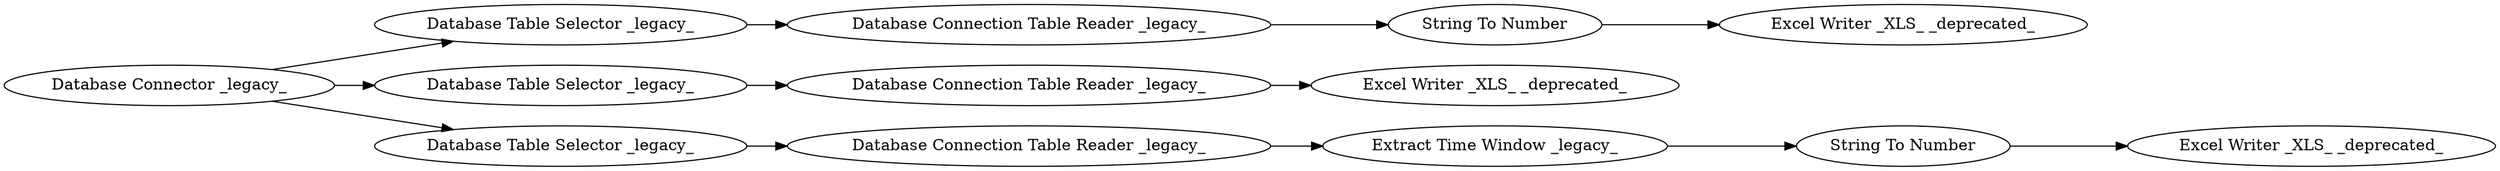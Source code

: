 digraph {
	855 -> 859
	859 -> 857
	854 -> 855
	803 -> 805
	804 -> 854
	804 -> 860
	804 -> 802
	858 -> 856
	862 -> 861
	860 -> 862
	802 -> 803
	805 -> 858
	858 [label="String To Number"]
	856 [label="Excel Writer _XLS_ _deprecated_"]
	859 [label="String To Number"]
	802 [label="Database Table Selector _legacy_"]
	861 [label="Excel Writer _XLS_ _deprecated_"]
	862 [label="Database Connection Table Reader _legacy_"]
	804 [label="Database Connector _legacy_"]
	857 [label="Excel Writer _XLS_ _deprecated_"]
	805 [label="Extract Time Window _legacy_"]
	855 [label="Database Connection Table Reader _legacy_"]
	803 [label="Database Connection Table Reader _legacy_"]
	854 [label="Database Table Selector _legacy_"]
	860 [label="Database Table Selector _legacy_"]
	rankdir=LR
}
